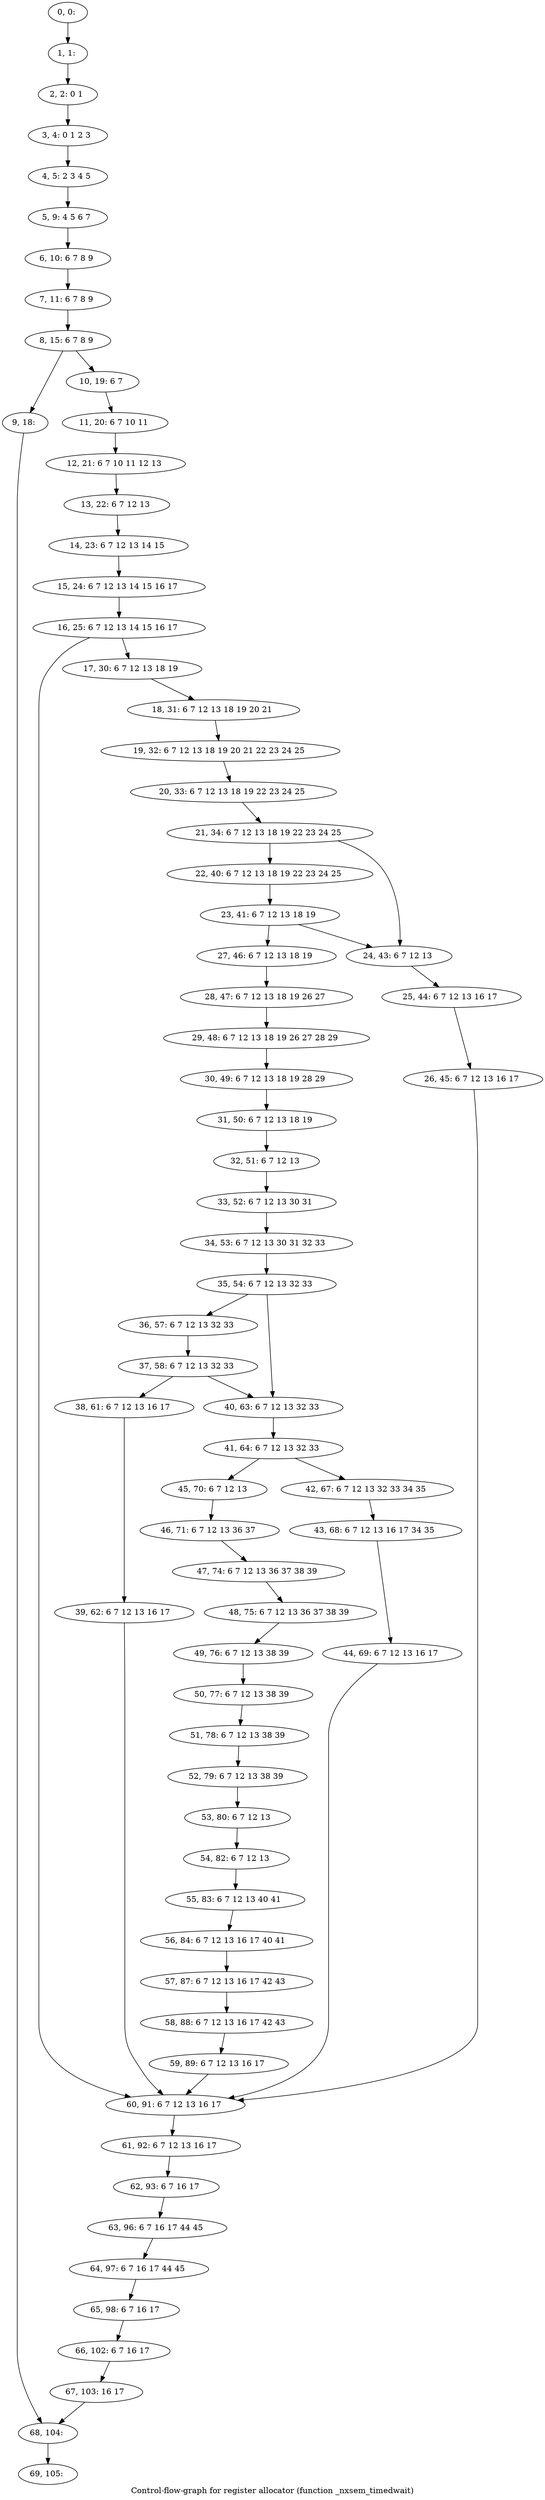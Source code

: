 digraph G {
graph [label="Control-flow-graph for register allocator (function _nxsem_timedwait)"]
0[label="0, 0: "];
1[label="1, 1: "];
2[label="2, 2: 0 1 "];
3[label="3, 4: 0 1 2 3 "];
4[label="4, 5: 2 3 4 5 "];
5[label="5, 9: 4 5 6 7 "];
6[label="6, 10: 6 7 8 9 "];
7[label="7, 11: 6 7 8 9 "];
8[label="8, 15: 6 7 8 9 "];
9[label="9, 18: "];
10[label="10, 19: 6 7 "];
11[label="11, 20: 6 7 10 11 "];
12[label="12, 21: 6 7 10 11 12 13 "];
13[label="13, 22: 6 7 12 13 "];
14[label="14, 23: 6 7 12 13 14 15 "];
15[label="15, 24: 6 7 12 13 14 15 16 17 "];
16[label="16, 25: 6 7 12 13 14 15 16 17 "];
17[label="17, 30: 6 7 12 13 18 19 "];
18[label="18, 31: 6 7 12 13 18 19 20 21 "];
19[label="19, 32: 6 7 12 13 18 19 20 21 22 23 24 25 "];
20[label="20, 33: 6 7 12 13 18 19 22 23 24 25 "];
21[label="21, 34: 6 7 12 13 18 19 22 23 24 25 "];
22[label="22, 40: 6 7 12 13 18 19 22 23 24 25 "];
23[label="23, 41: 6 7 12 13 18 19 "];
24[label="24, 43: 6 7 12 13 "];
25[label="25, 44: 6 7 12 13 16 17 "];
26[label="26, 45: 6 7 12 13 16 17 "];
27[label="27, 46: 6 7 12 13 18 19 "];
28[label="28, 47: 6 7 12 13 18 19 26 27 "];
29[label="29, 48: 6 7 12 13 18 19 26 27 28 29 "];
30[label="30, 49: 6 7 12 13 18 19 28 29 "];
31[label="31, 50: 6 7 12 13 18 19 "];
32[label="32, 51: 6 7 12 13 "];
33[label="33, 52: 6 7 12 13 30 31 "];
34[label="34, 53: 6 7 12 13 30 31 32 33 "];
35[label="35, 54: 6 7 12 13 32 33 "];
36[label="36, 57: 6 7 12 13 32 33 "];
37[label="37, 58: 6 7 12 13 32 33 "];
38[label="38, 61: 6 7 12 13 16 17 "];
39[label="39, 62: 6 7 12 13 16 17 "];
40[label="40, 63: 6 7 12 13 32 33 "];
41[label="41, 64: 6 7 12 13 32 33 "];
42[label="42, 67: 6 7 12 13 32 33 34 35 "];
43[label="43, 68: 6 7 12 13 16 17 34 35 "];
44[label="44, 69: 6 7 12 13 16 17 "];
45[label="45, 70: 6 7 12 13 "];
46[label="46, 71: 6 7 12 13 36 37 "];
47[label="47, 74: 6 7 12 13 36 37 38 39 "];
48[label="48, 75: 6 7 12 13 36 37 38 39 "];
49[label="49, 76: 6 7 12 13 38 39 "];
50[label="50, 77: 6 7 12 13 38 39 "];
51[label="51, 78: 6 7 12 13 38 39 "];
52[label="52, 79: 6 7 12 13 38 39 "];
53[label="53, 80: 6 7 12 13 "];
54[label="54, 82: 6 7 12 13 "];
55[label="55, 83: 6 7 12 13 40 41 "];
56[label="56, 84: 6 7 12 13 16 17 40 41 "];
57[label="57, 87: 6 7 12 13 16 17 42 43 "];
58[label="58, 88: 6 7 12 13 16 17 42 43 "];
59[label="59, 89: 6 7 12 13 16 17 "];
60[label="60, 91: 6 7 12 13 16 17 "];
61[label="61, 92: 6 7 12 13 16 17 "];
62[label="62, 93: 6 7 16 17 "];
63[label="63, 96: 6 7 16 17 44 45 "];
64[label="64, 97: 6 7 16 17 44 45 "];
65[label="65, 98: 6 7 16 17 "];
66[label="66, 102: 6 7 16 17 "];
67[label="67, 103: 16 17 "];
68[label="68, 104: "];
69[label="69, 105: "];
0->1 ;
1->2 ;
2->3 ;
3->4 ;
4->5 ;
5->6 ;
6->7 ;
7->8 ;
8->9 ;
8->10 ;
9->68 ;
10->11 ;
11->12 ;
12->13 ;
13->14 ;
14->15 ;
15->16 ;
16->17 ;
16->60 ;
17->18 ;
18->19 ;
19->20 ;
20->21 ;
21->22 ;
21->24 ;
22->23 ;
23->24 ;
23->27 ;
24->25 ;
25->26 ;
26->60 ;
27->28 ;
28->29 ;
29->30 ;
30->31 ;
31->32 ;
32->33 ;
33->34 ;
34->35 ;
35->36 ;
35->40 ;
36->37 ;
37->38 ;
37->40 ;
38->39 ;
39->60 ;
40->41 ;
41->42 ;
41->45 ;
42->43 ;
43->44 ;
44->60 ;
45->46 ;
46->47 ;
47->48 ;
48->49 ;
49->50 ;
50->51 ;
51->52 ;
52->53 ;
53->54 ;
54->55 ;
55->56 ;
56->57 ;
57->58 ;
58->59 ;
59->60 ;
60->61 ;
61->62 ;
62->63 ;
63->64 ;
64->65 ;
65->66 ;
66->67 ;
67->68 ;
68->69 ;
}
